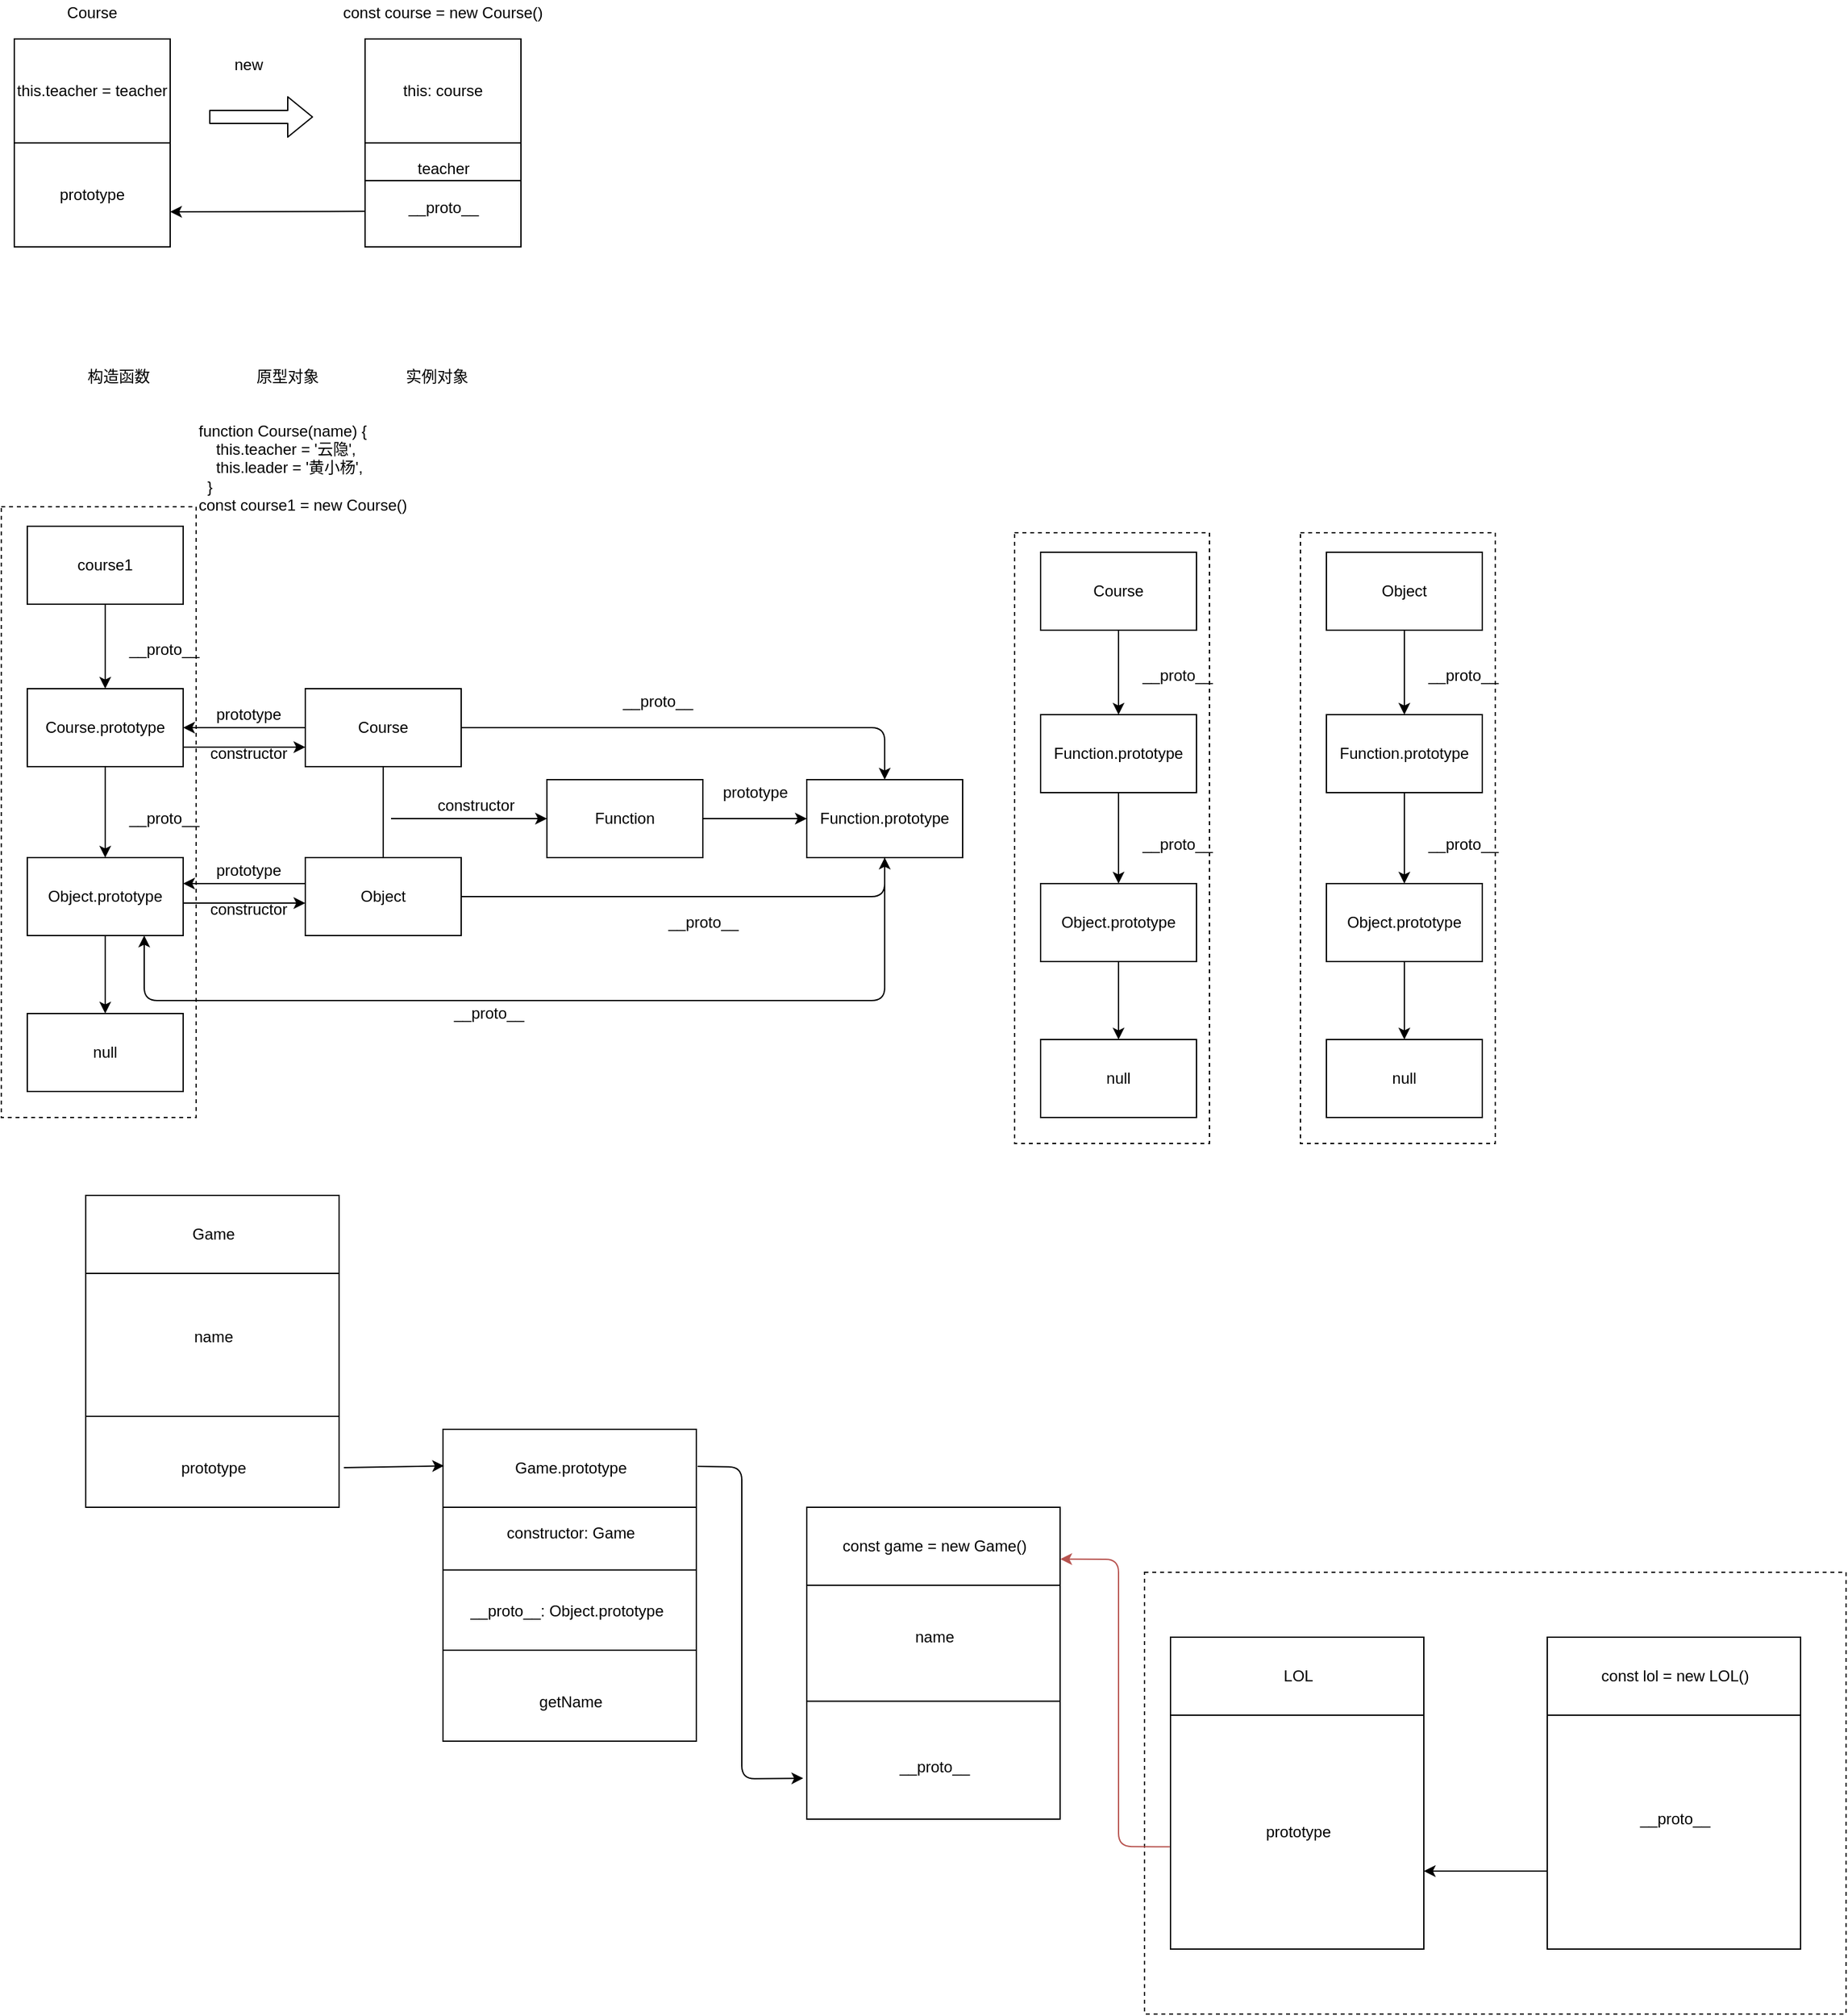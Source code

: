 <mxfile version="14.9.0" type="device"><diagram id="LQ7-gzICM1_8aL6yEvhV" name="Page-1"><mxGraphModel dx="795" dy="507" grid="1" gridSize="10" guides="1" tooltips="1" connect="1" arrows="1" fold="1" page="1" pageScale="1" pageWidth="827" pageHeight="1169" math="0" shadow="0"><root><mxCell id="0"/><mxCell id="1" parent="0"/><mxCell id="ieUwX2_9Vpsuv_5BSRid-130" value="" style="rounded=0;whiteSpace=wrap;html=1;align=left;dashed=1;" vertex="1" parent="1"><mxGeometry x="940" y="1360" width="540" height="340" as="geometry"/></mxCell><mxCell id="ieUwX2_9Vpsuv_5BSRid-45" value="" style="rounded=0;whiteSpace=wrap;html=1;align=left;dashed=1;" vertex="1" parent="1"><mxGeometry x="60" y="540" width="150" height="470" as="geometry"/></mxCell><mxCell id="ieUwX2_9Vpsuv_5BSRid-2" value="" style="rounded=0;whiteSpace=wrap;html=1;" vertex="1" parent="1"><mxGeometry x="70" y="180" width="120" height="160" as="geometry"/></mxCell><mxCell id="ieUwX2_9Vpsuv_5BSRid-3" value="Course" style="text;html=1;strokeColor=none;fillColor=none;align=center;verticalAlign=middle;whiteSpace=wrap;rounded=0;" vertex="1" parent="1"><mxGeometry x="110" y="150" width="40" height="20" as="geometry"/></mxCell><mxCell id="ieUwX2_9Vpsuv_5BSRid-4" value="" style="endArrow=none;html=1;exitX=0;exitY=0.5;exitDx=0;exitDy=0;entryX=1;entryY=0.5;entryDx=0;entryDy=0;" edge="1" parent="1" source="ieUwX2_9Vpsuv_5BSRid-2" target="ieUwX2_9Vpsuv_5BSRid-2"><mxGeometry width="50" height="50" relative="1" as="geometry"><mxPoint x="220" y="290" as="sourcePoint"/><mxPoint x="270" y="240" as="targetPoint"/></mxGeometry></mxCell><mxCell id="ieUwX2_9Vpsuv_5BSRid-5" value="prototype" style="text;html=1;strokeColor=none;fillColor=none;align=center;verticalAlign=middle;whiteSpace=wrap;rounded=0;" vertex="1" parent="1"><mxGeometry x="110" y="290" width="40" height="20" as="geometry"/></mxCell><mxCell id="ieUwX2_9Vpsuv_5BSRid-6" value="this.teacher = teacher" style="text;html=1;strokeColor=none;fillColor=none;align=center;verticalAlign=middle;whiteSpace=wrap;rounded=0;" vertex="1" parent="1"><mxGeometry x="70" y="210" width="120" height="20" as="geometry"/></mxCell><mxCell id="ieUwX2_9Vpsuv_5BSRid-7" value="" style="shape=flexArrow;endArrow=classic;html=1;" edge="1" parent="1"><mxGeometry width="50" height="50" relative="1" as="geometry"><mxPoint x="220" y="240" as="sourcePoint"/><mxPoint x="300" y="240" as="targetPoint"/></mxGeometry></mxCell><mxCell id="ieUwX2_9Vpsuv_5BSRid-8" value="new" style="text;html=1;align=center;verticalAlign=middle;resizable=0;points=[];autosize=1;strokeColor=none;" vertex="1" parent="1"><mxGeometry x="230" y="190" width="40" height="20" as="geometry"/></mxCell><mxCell id="ieUwX2_9Vpsuv_5BSRid-9" value="" style="rounded=0;whiteSpace=wrap;html=1;" vertex="1" parent="1"><mxGeometry x="340" y="180" width="120" height="160" as="geometry"/></mxCell><mxCell id="ieUwX2_9Vpsuv_5BSRid-10" value="const course = new Course()" style="text;html=1;strokeColor=none;fillColor=none;align=center;verticalAlign=middle;whiteSpace=wrap;rounded=0;" vertex="1" parent="1"><mxGeometry x="305" y="150" width="190" height="20" as="geometry"/></mxCell><mxCell id="ieUwX2_9Vpsuv_5BSRid-11" value="" style="endArrow=none;html=1;exitX=0;exitY=0.5;exitDx=0;exitDy=0;entryX=1;entryY=0.5;entryDx=0;entryDy=0;" edge="1" parent="1" source="ieUwX2_9Vpsuv_5BSRid-9" target="ieUwX2_9Vpsuv_5BSRid-9"><mxGeometry width="50" height="50" relative="1" as="geometry"><mxPoint x="490" y="290" as="sourcePoint"/><mxPoint x="540" y="240" as="targetPoint"/></mxGeometry></mxCell><mxCell id="ieUwX2_9Vpsuv_5BSRid-13" value="this: course" style="text;html=1;strokeColor=none;fillColor=none;align=center;verticalAlign=middle;whiteSpace=wrap;rounded=0;" vertex="1" parent="1"><mxGeometry x="340" y="210" width="120" height="20" as="geometry"/></mxCell><mxCell id="ieUwX2_9Vpsuv_5BSRid-15" value="" style="endArrow=none;html=1;exitX=0;exitY=0.5;exitDx=0;exitDy=0;entryX=1;entryY=0.5;entryDx=0;entryDy=0;" edge="1" parent="1"><mxGeometry width="50" height="50" relative="1" as="geometry"><mxPoint x="340" y="289" as="sourcePoint"/><mxPoint x="460" y="289" as="targetPoint"/></mxGeometry></mxCell><mxCell id="ieUwX2_9Vpsuv_5BSRid-16" value="teacher" style="text;html=1;align=center;verticalAlign=middle;resizable=0;points=[];autosize=1;strokeColor=none;" vertex="1" parent="1"><mxGeometry x="370" y="270" width="60" height="20" as="geometry"/></mxCell><mxCell id="ieUwX2_9Vpsuv_5BSRid-17" value="__proto__" style="text;html=1;align=center;verticalAlign=middle;resizable=0;points=[];autosize=1;strokeColor=none;" vertex="1" parent="1"><mxGeometry x="365" y="300" width="70" height="20" as="geometry"/></mxCell><mxCell id="ieUwX2_9Vpsuv_5BSRid-18" value="" style="endArrow=classic;html=1;exitX=-0.002;exitY=0.829;exitDx=0;exitDy=0;exitPerimeter=0;" edge="1" parent="1" source="ieUwX2_9Vpsuv_5BSRid-9"><mxGeometry width="50" height="50" relative="1" as="geometry"><mxPoint x="290" y="280" as="sourcePoint"/><mxPoint x="190" y="313" as="targetPoint"/></mxGeometry></mxCell><mxCell id="ieUwX2_9Vpsuv_5BSRid-20" value="构造函数" style="text;html=1;align=center;verticalAlign=middle;resizable=0;points=[];autosize=1;strokeColor=none;" vertex="1" parent="1"><mxGeometry x="120" y="430" width="60" height="20" as="geometry"/></mxCell><mxCell id="ieUwX2_9Vpsuv_5BSRid-21" value="原型对象" style="text;html=1;align=center;verticalAlign=middle;resizable=0;points=[];autosize=1;strokeColor=none;" vertex="1" parent="1"><mxGeometry x="250" y="430" width="60" height="20" as="geometry"/></mxCell><mxCell id="ieUwX2_9Vpsuv_5BSRid-22" value="实例对象" style="text;html=1;align=center;verticalAlign=middle;resizable=0;points=[];autosize=1;strokeColor=none;" vertex="1" parent="1"><mxGeometry x="365" y="430" width="60" height="20" as="geometry"/></mxCell><mxCell id="ieUwX2_9Vpsuv_5BSRid-24" value="&lt;div&gt;function Course(name) {&lt;/div&gt;&lt;div&gt;&amp;nbsp; &amp;nbsp; this.teacher = '云隐',&lt;/div&gt;&lt;div&gt;&amp;nbsp; &amp;nbsp; this.leader = '黄小杨',&lt;/div&gt;&lt;div&gt;&amp;nbsp; }&lt;/div&gt;&lt;div&gt;const course1 = new Course()&lt;/div&gt;" style="text;html=1;align=left;verticalAlign=middle;resizable=0;points=[];autosize=1;strokeColor=none;" vertex="1" parent="1"><mxGeometry x="210" y="475" width="180" height="70" as="geometry"/></mxCell><mxCell id="ieUwX2_9Vpsuv_5BSRid-27" value="" style="edgeStyle=orthogonalEdgeStyle;rounded=0;orthogonalLoop=1;jettySize=auto;html=1;" edge="1" parent="1" source="ieUwX2_9Vpsuv_5BSRid-25" target="ieUwX2_9Vpsuv_5BSRid-26"><mxGeometry relative="1" as="geometry"/></mxCell><mxCell id="ieUwX2_9Vpsuv_5BSRid-25" value="course1" style="rounded=0;whiteSpace=wrap;html=1;align=center;" vertex="1" parent="1"><mxGeometry x="80" y="555" width="120" height="60" as="geometry"/></mxCell><mxCell id="ieUwX2_9Vpsuv_5BSRid-35" value="" style="edgeStyle=orthogonalEdgeStyle;rounded=0;orthogonalLoop=1;jettySize=auto;html=1;" edge="1" parent="1" source="ieUwX2_9Vpsuv_5BSRid-26" target="ieUwX2_9Vpsuv_5BSRid-34"><mxGeometry relative="1" as="geometry"/></mxCell><mxCell id="ieUwX2_9Vpsuv_5BSRid-26" value="Course.prototype" style="rounded=0;whiteSpace=wrap;html=1;align=center;" vertex="1" parent="1"><mxGeometry x="80" y="680" width="120" height="60" as="geometry"/></mxCell><mxCell id="ieUwX2_9Vpsuv_5BSRid-28" value="__proto__" style="text;html=1;align=center;verticalAlign=middle;resizable=0;points=[];autosize=1;strokeColor=none;" vertex="1" parent="1"><mxGeometry x="150" y="640" width="70" height="20" as="geometry"/></mxCell><mxCell id="ieUwX2_9Vpsuv_5BSRid-30" value="" style="edgeStyle=orthogonalEdgeStyle;rounded=0;orthogonalLoop=1;jettySize=auto;html=1;" edge="1" parent="1" source="ieUwX2_9Vpsuv_5BSRid-29" target="ieUwX2_9Vpsuv_5BSRid-26"><mxGeometry relative="1" as="geometry"/></mxCell><mxCell id="ieUwX2_9Vpsuv_5BSRid-29" value="Course" style="rounded=0;whiteSpace=wrap;html=1;align=center;" vertex="1" parent="1"><mxGeometry x="294" y="680" width="120" height="60" as="geometry"/></mxCell><mxCell id="ieUwX2_9Vpsuv_5BSRid-31" value="prototype" style="text;html=1;align=center;verticalAlign=middle;resizable=0;points=[];autosize=1;strokeColor=none;" vertex="1" parent="1"><mxGeometry x="215" y="690" width="70" height="20" as="geometry"/></mxCell><mxCell id="ieUwX2_9Vpsuv_5BSRid-32" value="" style="endArrow=classic;html=1;exitX=1;exitY=0.75;exitDx=0;exitDy=0;entryX=0;entryY=0.75;entryDx=0;entryDy=0;" edge="1" parent="1" source="ieUwX2_9Vpsuv_5BSRid-26" target="ieUwX2_9Vpsuv_5BSRid-29"><mxGeometry width="50" height="50" relative="1" as="geometry"><mxPoint x="260" y="710" as="sourcePoint"/><mxPoint x="310" y="660" as="targetPoint"/></mxGeometry></mxCell><mxCell id="ieUwX2_9Vpsuv_5BSRid-33" value="constructor" style="text;html=1;align=center;verticalAlign=middle;resizable=0;points=[];autosize=1;strokeColor=none;" vertex="1" parent="1"><mxGeometry x="215" y="720" width="70" height="20" as="geometry"/></mxCell><mxCell id="ieUwX2_9Vpsuv_5BSRid-44" value="" style="edgeStyle=orthogonalEdgeStyle;rounded=0;orthogonalLoop=1;jettySize=auto;html=1;" edge="1" parent="1" source="ieUwX2_9Vpsuv_5BSRid-34" target="ieUwX2_9Vpsuv_5BSRid-43"><mxGeometry relative="1" as="geometry"/></mxCell><mxCell id="ieUwX2_9Vpsuv_5BSRid-34" value="Object.prototype" style="rounded=0;whiteSpace=wrap;html=1;align=center;" vertex="1" parent="1"><mxGeometry x="80" y="810" width="120" height="60" as="geometry"/></mxCell><mxCell id="ieUwX2_9Vpsuv_5BSRid-36" value="__proto__" style="text;html=1;align=center;verticalAlign=middle;resizable=0;points=[];autosize=1;strokeColor=none;" vertex="1" parent="1"><mxGeometry x="150" y="770" width="70" height="20" as="geometry"/></mxCell><mxCell id="ieUwX2_9Vpsuv_5BSRid-37" value="Object" style="rounded=0;whiteSpace=wrap;html=1;align=center;" vertex="1" parent="1"><mxGeometry x="294" y="810" width="120" height="60" as="geometry"/></mxCell><mxCell id="ieUwX2_9Vpsuv_5BSRid-39" value="" style="edgeStyle=orthogonalEdgeStyle;rounded=0;orthogonalLoop=1;jettySize=auto;html=1;" edge="1" parent="1"><mxGeometry relative="1" as="geometry"><mxPoint x="294" y="830" as="sourcePoint"/><mxPoint x="200" y="830" as="targetPoint"/></mxGeometry></mxCell><mxCell id="ieUwX2_9Vpsuv_5BSRid-40" value="prototype" style="text;html=1;align=center;verticalAlign=middle;resizable=0;points=[];autosize=1;strokeColor=none;" vertex="1" parent="1"><mxGeometry x="215" y="810" width="70" height="20" as="geometry"/></mxCell><mxCell id="ieUwX2_9Vpsuv_5BSRid-41" value="" style="endArrow=classic;html=1;exitX=1;exitY=0.75;exitDx=0;exitDy=0;entryX=0;entryY=0.75;entryDx=0;entryDy=0;" edge="1" parent="1"><mxGeometry width="50" height="50" relative="1" as="geometry"><mxPoint x="200" y="845" as="sourcePoint"/><mxPoint x="294" y="845" as="targetPoint"/></mxGeometry></mxCell><mxCell id="ieUwX2_9Vpsuv_5BSRid-42" value="constructor" style="text;html=1;align=center;verticalAlign=middle;resizable=0;points=[];autosize=1;strokeColor=none;" vertex="1" parent="1"><mxGeometry x="215" y="840" width="70" height="20" as="geometry"/></mxCell><mxCell id="ieUwX2_9Vpsuv_5BSRid-43" value="null" style="rounded=0;whiteSpace=wrap;html=1;align=center;" vertex="1" parent="1"><mxGeometry x="80" y="930" width="120" height="60" as="geometry"/></mxCell><mxCell id="ieUwX2_9Vpsuv_5BSRid-46" value="" style="endArrow=none;html=1;exitX=0.5;exitY=0;exitDx=0;exitDy=0;entryX=0.5;entryY=1;entryDx=0;entryDy=0;" edge="1" parent="1" source="ieUwX2_9Vpsuv_5BSRid-37" target="ieUwX2_9Vpsuv_5BSRid-29"><mxGeometry width="50" height="50" relative="1" as="geometry"><mxPoint x="400" y="800" as="sourcePoint"/><mxPoint x="450" y="750" as="targetPoint"/></mxGeometry></mxCell><mxCell id="ieUwX2_9Vpsuv_5BSRid-47" value="" style="endArrow=classic;html=1;" edge="1" parent="1"><mxGeometry width="50" height="50" relative="1" as="geometry"><mxPoint x="360" y="780" as="sourcePoint"/><mxPoint x="480" y="780" as="targetPoint"/></mxGeometry></mxCell><mxCell id="ieUwX2_9Vpsuv_5BSRid-51" value="" style="edgeStyle=orthogonalEdgeStyle;rounded=0;orthogonalLoop=1;jettySize=auto;html=1;" edge="1" parent="1" source="ieUwX2_9Vpsuv_5BSRid-48" target="ieUwX2_9Vpsuv_5BSRid-50"><mxGeometry relative="1" as="geometry"/></mxCell><mxCell id="ieUwX2_9Vpsuv_5BSRid-48" value="Function" style="rounded=0;whiteSpace=wrap;html=1;align=center;" vertex="1" parent="1"><mxGeometry x="480" y="750" width="120" height="60" as="geometry"/></mxCell><mxCell id="ieUwX2_9Vpsuv_5BSRid-49" value="constructor" style="text;html=1;align=center;verticalAlign=middle;resizable=0;points=[];autosize=1;strokeColor=none;" vertex="1" parent="1"><mxGeometry x="390" y="760" width="70" height="20" as="geometry"/></mxCell><mxCell id="ieUwX2_9Vpsuv_5BSRid-50" value="Function.prototype" style="rounded=0;whiteSpace=wrap;html=1;align=center;" vertex="1" parent="1"><mxGeometry x="680" y="750" width="120" height="60" as="geometry"/></mxCell><mxCell id="ieUwX2_9Vpsuv_5BSRid-52" value="prototype" style="text;html=1;align=center;verticalAlign=middle;resizable=0;points=[];autosize=1;strokeColor=none;" vertex="1" parent="1"><mxGeometry x="605" y="750" width="70" height="20" as="geometry"/></mxCell><mxCell id="ieUwX2_9Vpsuv_5BSRid-53" value="" style="endArrow=classic;html=1;exitX=0.5;exitY=1;exitDx=0;exitDy=0;entryX=0.75;entryY=1;entryDx=0;entryDy=0;" edge="1" parent="1" source="ieUwX2_9Vpsuv_5BSRid-50" target="ieUwX2_9Vpsuv_5BSRid-34"><mxGeometry width="50" height="50" relative="1" as="geometry"><mxPoint x="540" y="950" as="sourcePoint"/><mxPoint x="270" y="910" as="targetPoint"/><Array as="points"><mxPoint x="740" y="920"/><mxPoint x="170" y="920"/></Array></mxGeometry></mxCell><mxCell id="ieUwX2_9Vpsuv_5BSRid-54" value="__proto__" style="text;html=1;align=center;verticalAlign=middle;resizable=0;points=[];autosize=1;strokeColor=none;" vertex="1" parent="1"><mxGeometry x="400" y="920" width="70" height="20" as="geometry"/></mxCell><mxCell id="ieUwX2_9Vpsuv_5BSRid-55" value="" style="endArrow=classic;html=1;exitX=1;exitY=0.5;exitDx=0;exitDy=0;entryX=0.5;entryY=0;entryDx=0;entryDy=0;" edge="1" parent="1" source="ieUwX2_9Vpsuv_5BSRid-29" target="ieUwX2_9Vpsuv_5BSRid-50"><mxGeometry width="50" height="50" relative="1" as="geometry"><mxPoint x="480" y="830" as="sourcePoint"/><mxPoint x="530" y="780" as="targetPoint"/><Array as="points"><mxPoint x="740" y="710"/></Array></mxGeometry></mxCell><mxCell id="ieUwX2_9Vpsuv_5BSRid-56" value="" style="endArrow=classic;html=1;exitX=1;exitY=0.5;exitDx=0;exitDy=0;entryX=0.5;entryY=1;entryDx=0;entryDy=0;" edge="1" parent="1" source="ieUwX2_9Vpsuv_5BSRid-37" target="ieUwX2_9Vpsuv_5BSRid-50"><mxGeometry width="50" height="50" relative="1" as="geometry"><mxPoint x="424" y="720" as="sourcePoint"/><mxPoint x="750" y="760" as="targetPoint"/><Array as="points"><mxPoint x="740" y="840"/></Array></mxGeometry></mxCell><mxCell id="ieUwX2_9Vpsuv_5BSRid-57" value="__proto__" style="text;html=1;align=center;verticalAlign=middle;resizable=0;points=[];autosize=1;strokeColor=none;" vertex="1" parent="1"><mxGeometry x="565" y="850" width="70" height="20" as="geometry"/></mxCell><mxCell id="ieUwX2_9Vpsuv_5BSRid-58" value="__proto__" style="text;html=1;align=center;verticalAlign=middle;resizable=0;points=[];autosize=1;strokeColor=none;" vertex="1" parent="1"><mxGeometry x="530" y="680" width="70" height="20" as="geometry"/></mxCell><mxCell id="ieUwX2_9Vpsuv_5BSRid-59" value="" style="rounded=0;whiteSpace=wrap;html=1;align=left;dashed=1;" vertex="1" parent="1"><mxGeometry x="840" y="560" width="150" height="470" as="geometry"/></mxCell><mxCell id="ieUwX2_9Vpsuv_5BSRid-60" value="" style="edgeStyle=orthogonalEdgeStyle;rounded=0;orthogonalLoop=1;jettySize=auto;html=1;" edge="1" parent="1" source="ieUwX2_9Vpsuv_5BSRid-61" target="ieUwX2_9Vpsuv_5BSRid-63"><mxGeometry relative="1" as="geometry"/></mxCell><mxCell id="ieUwX2_9Vpsuv_5BSRid-61" value="Course" style="rounded=0;whiteSpace=wrap;html=1;align=center;" vertex="1" parent="1"><mxGeometry x="860" y="575" width="120" height="60" as="geometry"/></mxCell><mxCell id="ieUwX2_9Vpsuv_5BSRid-62" value="" style="edgeStyle=orthogonalEdgeStyle;rounded=0;orthogonalLoop=1;jettySize=auto;html=1;" edge="1" parent="1" source="ieUwX2_9Vpsuv_5BSRid-63" target="ieUwX2_9Vpsuv_5BSRid-66"><mxGeometry relative="1" as="geometry"/></mxCell><mxCell id="ieUwX2_9Vpsuv_5BSRid-63" value="Function.prototype" style="rounded=0;whiteSpace=wrap;html=1;align=center;" vertex="1" parent="1"><mxGeometry x="860" y="700" width="120" height="60" as="geometry"/></mxCell><mxCell id="ieUwX2_9Vpsuv_5BSRid-64" value="__proto__" style="text;html=1;align=center;verticalAlign=middle;resizable=0;points=[];autosize=1;strokeColor=none;" vertex="1" parent="1"><mxGeometry x="930" y="660" width="70" height="20" as="geometry"/></mxCell><mxCell id="ieUwX2_9Vpsuv_5BSRid-65" value="" style="edgeStyle=orthogonalEdgeStyle;rounded=0;orthogonalLoop=1;jettySize=auto;html=1;" edge="1" parent="1" source="ieUwX2_9Vpsuv_5BSRid-66" target="ieUwX2_9Vpsuv_5BSRid-68"><mxGeometry relative="1" as="geometry"/></mxCell><mxCell id="ieUwX2_9Vpsuv_5BSRid-66" value="Object.prototype" style="rounded=0;whiteSpace=wrap;html=1;align=center;" vertex="1" parent="1"><mxGeometry x="860" y="830" width="120" height="60" as="geometry"/></mxCell><mxCell id="ieUwX2_9Vpsuv_5BSRid-67" value="__proto__" style="text;html=1;align=center;verticalAlign=middle;resizable=0;points=[];autosize=1;strokeColor=none;" vertex="1" parent="1"><mxGeometry x="930" y="790" width="70" height="20" as="geometry"/></mxCell><mxCell id="ieUwX2_9Vpsuv_5BSRid-68" value="null" style="rounded=0;whiteSpace=wrap;html=1;align=center;" vertex="1" parent="1"><mxGeometry x="860" y="950" width="120" height="60" as="geometry"/></mxCell><mxCell id="ieUwX2_9Vpsuv_5BSRid-80" value="" style="rounded=0;whiteSpace=wrap;html=1;align=left;dashed=1;" vertex="1" parent="1"><mxGeometry x="1060" y="560" width="150" height="470" as="geometry"/></mxCell><mxCell id="ieUwX2_9Vpsuv_5BSRid-81" value="" style="edgeStyle=orthogonalEdgeStyle;rounded=0;orthogonalLoop=1;jettySize=auto;html=1;" edge="1" parent="1" source="ieUwX2_9Vpsuv_5BSRid-82" target="ieUwX2_9Vpsuv_5BSRid-84"><mxGeometry relative="1" as="geometry"/></mxCell><mxCell id="ieUwX2_9Vpsuv_5BSRid-82" value="Object" style="rounded=0;whiteSpace=wrap;html=1;align=center;" vertex="1" parent="1"><mxGeometry x="1080" y="575" width="120" height="60" as="geometry"/></mxCell><mxCell id="ieUwX2_9Vpsuv_5BSRid-83" value="" style="edgeStyle=orthogonalEdgeStyle;rounded=0;orthogonalLoop=1;jettySize=auto;html=1;" edge="1" parent="1" source="ieUwX2_9Vpsuv_5BSRid-84" target="ieUwX2_9Vpsuv_5BSRid-87"><mxGeometry relative="1" as="geometry"/></mxCell><mxCell id="ieUwX2_9Vpsuv_5BSRid-84" value="Function.prototype" style="rounded=0;whiteSpace=wrap;html=1;align=center;" vertex="1" parent="1"><mxGeometry x="1080" y="700" width="120" height="60" as="geometry"/></mxCell><mxCell id="ieUwX2_9Vpsuv_5BSRid-85" value="__proto__" style="text;html=1;align=center;verticalAlign=middle;resizable=0;points=[];autosize=1;strokeColor=none;" vertex="1" parent="1"><mxGeometry x="1150" y="660" width="70" height="20" as="geometry"/></mxCell><mxCell id="ieUwX2_9Vpsuv_5BSRid-86" value="" style="edgeStyle=orthogonalEdgeStyle;rounded=0;orthogonalLoop=1;jettySize=auto;html=1;" edge="1" parent="1" source="ieUwX2_9Vpsuv_5BSRid-87" target="ieUwX2_9Vpsuv_5BSRid-89"><mxGeometry relative="1" as="geometry"/></mxCell><mxCell id="ieUwX2_9Vpsuv_5BSRid-87" value="Object.prototype" style="rounded=0;whiteSpace=wrap;html=1;align=center;" vertex="1" parent="1"><mxGeometry x="1080" y="830" width="120" height="60" as="geometry"/></mxCell><mxCell id="ieUwX2_9Vpsuv_5BSRid-88" value="__proto__" style="text;html=1;align=center;verticalAlign=middle;resizable=0;points=[];autosize=1;strokeColor=none;" vertex="1" parent="1"><mxGeometry x="1150" y="790" width="70" height="20" as="geometry"/></mxCell><mxCell id="ieUwX2_9Vpsuv_5BSRid-89" value="null" style="rounded=0;whiteSpace=wrap;html=1;align=center;" vertex="1" parent="1"><mxGeometry x="1080" y="950" width="120" height="60" as="geometry"/></mxCell><mxCell id="ieUwX2_9Vpsuv_5BSRid-90" value="" style="rounded=0;whiteSpace=wrap;html=1;align=left;" vertex="1" parent="1"><mxGeometry x="125" y="1070" width="195" height="240" as="geometry"/></mxCell><mxCell id="ieUwX2_9Vpsuv_5BSRid-91" value="" style="endArrow=none;html=1;exitX=0;exitY=0.25;exitDx=0;exitDy=0;entryX=1;entryY=0.25;entryDx=0;entryDy=0;" edge="1" parent="1" source="ieUwX2_9Vpsuv_5BSRid-90" target="ieUwX2_9Vpsuv_5BSRid-90"><mxGeometry width="50" height="50" relative="1" as="geometry"><mxPoint x="390" y="1130" as="sourcePoint"/><mxPoint x="440" y="1080" as="targetPoint"/></mxGeometry></mxCell><mxCell id="ieUwX2_9Vpsuv_5BSRid-92" value="" style="endArrow=none;html=1;exitX=0;exitY=0.25;exitDx=0;exitDy=0;entryX=1;entryY=0.25;entryDx=0;entryDy=0;" edge="1" parent="1"><mxGeometry width="50" height="50" relative="1" as="geometry"><mxPoint x="125" y="1240" as="sourcePoint"/><mxPoint x="320" y="1240" as="targetPoint"/></mxGeometry></mxCell><mxCell id="ieUwX2_9Vpsuv_5BSRid-93" value="Game" style="text;html=1;align=center;verticalAlign=middle;resizable=0;points=[];autosize=1;strokeColor=none;" vertex="1" parent="1"><mxGeometry x="197.5" y="1090" width="50" height="20" as="geometry"/></mxCell><mxCell id="ieUwX2_9Vpsuv_5BSRid-94" value="name" style="text;html=1;align=center;verticalAlign=middle;resizable=0;points=[];autosize=1;strokeColor=none;" vertex="1" parent="1"><mxGeometry x="197.5" y="1169" width="50" height="20" as="geometry"/></mxCell><mxCell id="ieUwX2_9Vpsuv_5BSRid-95" value="prototype" style="text;html=1;align=center;verticalAlign=middle;resizable=0;points=[];autosize=1;strokeColor=none;" vertex="1" parent="1"><mxGeometry x="187.5" y="1270" width="70" height="20" as="geometry"/></mxCell><mxCell id="ieUwX2_9Vpsuv_5BSRid-96" value="" style="rounded=0;whiteSpace=wrap;html=1;align=left;" vertex="1" parent="1"><mxGeometry x="400" y="1250" width="195" height="240" as="geometry"/></mxCell><mxCell id="ieUwX2_9Vpsuv_5BSRid-97" value="" style="endArrow=none;html=1;exitX=0;exitY=0.25;exitDx=0;exitDy=0;entryX=1;entryY=0.25;entryDx=0;entryDy=0;" edge="1" parent="1" source="ieUwX2_9Vpsuv_5BSRid-96" target="ieUwX2_9Vpsuv_5BSRid-96"><mxGeometry width="50" height="50" relative="1" as="geometry"><mxPoint x="665" y="1310" as="sourcePoint"/><mxPoint x="715" y="1260" as="targetPoint"/></mxGeometry></mxCell><mxCell id="ieUwX2_9Vpsuv_5BSRid-98" value="" style="endArrow=none;html=1;exitX=0;exitY=0.25;exitDx=0;exitDy=0;entryX=1;entryY=0.25;entryDx=0;entryDy=0;" edge="1" parent="1"><mxGeometry width="50" height="50" relative="1" as="geometry"><mxPoint x="400" y="1420" as="sourcePoint"/><mxPoint x="595" y="1420" as="targetPoint"/></mxGeometry></mxCell><mxCell id="ieUwX2_9Vpsuv_5BSRid-99" value="Game.prototype" style="text;html=1;align=center;verticalAlign=middle;resizable=0;points=[];autosize=1;strokeColor=none;" vertex="1" parent="1"><mxGeometry x="447.5" y="1270" width="100" height="20" as="geometry"/></mxCell><mxCell id="ieUwX2_9Vpsuv_5BSRid-101" value="getName" style="text;html=1;align=center;verticalAlign=middle;resizable=0;points=[];autosize=1;strokeColor=none;" vertex="1" parent="1"><mxGeometry x="467.5" y="1450" width="60" height="20" as="geometry"/></mxCell><mxCell id="ieUwX2_9Vpsuv_5BSRid-102" value="" style="endArrow=none;html=1;exitX=0;exitY=0.25;exitDx=0;exitDy=0;entryX=1;entryY=0.25;entryDx=0;entryDy=0;" edge="1" parent="1"><mxGeometry width="50" height="50" relative="1" as="geometry"><mxPoint x="400" y="1358.29" as="sourcePoint"/><mxPoint x="595" y="1358.29" as="targetPoint"/></mxGeometry></mxCell><mxCell id="ieUwX2_9Vpsuv_5BSRid-103" value="constructor: Game" style="text;html=1;align=center;verticalAlign=middle;resizable=0;points=[];autosize=1;strokeColor=none;" vertex="1" parent="1"><mxGeometry x="442.5" y="1320" width="110" height="20" as="geometry"/></mxCell><mxCell id="ieUwX2_9Vpsuv_5BSRid-104" value="__proto__: Object.prototype" style="text;html=1;align=center;verticalAlign=middle;resizable=0;points=[];autosize=1;strokeColor=none;" vertex="1" parent="1"><mxGeometry x="415" y="1380" width="160" height="20" as="geometry"/></mxCell><mxCell id="ieUwX2_9Vpsuv_5BSRid-105" value="" style="endArrow=classic;html=1;exitX=1.019;exitY=0.873;exitDx=0;exitDy=0;exitPerimeter=0;entryX=0.004;entryY=0.117;entryDx=0;entryDy=0;entryPerimeter=0;" edge="1" parent="1" source="ieUwX2_9Vpsuv_5BSRid-90" target="ieUwX2_9Vpsuv_5BSRid-96"><mxGeometry width="50" height="50" relative="1" as="geometry"><mxPoint x="390" y="1400" as="sourcePoint"/><mxPoint x="440" y="1350" as="targetPoint"/></mxGeometry></mxCell><mxCell id="ieUwX2_9Vpsuv_5BSRid-106" value="" style="rounded=0;whiteSpace=wrap;html=1;align=left;" vertex="1" parent="1"><mxGeometry x="680" y="1310" width="195" height="240" as="geometry"/></mxCell><mxCell id="ieUwX2_9Vpsuv_5BSRid-107" value="" style="endArrow=none;html=1;exitX=0;exitY=0.25;exitDx=0;exitDy=0;entryX=1;entryY=0.25;entryDx=0;entryDy=0;" edge="1" parent="1" source="ieUwX2_9Vpsuv_5BSRid-106" target="ieUwX2_9Vpsuv_5BSRid-106"><mxGeometry width="50" height="50" relative="1" as="geometry"><mxPoint x="945" y="1370" as="sourcePoint"/><mxPoint x="995" y="1320" as="targetPoint"/></mxGeometry></mxCell><mxCell id="ieUwX2_9Vpsuv_5BSRid-109" value="const game = new Game()" style="text;html=1;align=center;verticalAlign=middle;resizable=0;points=[];autosize=1;strokeColor=none;" vertex="1" parent="1"><mxGeometry x="697.5" y="1330" width="160" height="20" as="geometry"/></mxCell><mxCell id="ieUwX2_9Vpsuv_5BSRid-111" value="" style="endArrow=none;html=1;exitX=0;exitY=0.25;exitDx=0;exitDy=0;entryX=1;entryY=0.25;entryDx=0;entryDy=0;" edge="1" parent="1"><mxGeometry width="50" height="50" relative="1" as="geometry"><mxPoint x="680" y="1459.29" as="sourcePoint"/><mxPoint x="875" y="1459.29" as="targetPoint"/></mxGeometry></mxCell><mxCell id="ieUwX2_9Vpsuv_5BSRid-112" value="name" style="text;html=1;align=center;verticalAlign=middle;resizable=0;points=[];autosize=1;strokeColor=none;" vertex="1" parent="1"><mxGeometry x="752.5" y="1400" width="50" height="20" as="geometry"/></mxCell><mxCell id="ieUwX2_9Vpsuv_5BSRid-113" value="__proto__" style="text;html=1;align=center;verticalAlign=middle;resizable=0;points=[];autosize=1;strokeColor=none;" vertex="1" parent="1"><mxGeometry x="742.5" y="1500" width="70" height="20" as="geometry"/></mxCell><mxCell id="ieUwX2_9Vpsuv_5BSRid-114" value="" style="endArrow=classic;html=1;exitX=1.005;exitY=0.119;exitDx=0;exitDy=0;exitPerimeter=0;entryX=-0.014;entryY=0.869;entryDx=0;entryDy=0;entryPerimeter=0;" edge="1" parent="1" source="ieUwX2_9Vpsuv_5BSRid-96" target="ieUwX2_9Vpsuv_5BSRid-106"><mxGeometry width="50" height="50" relative="1" as="geometry"><mxPoint x="530" y="1410" as="sourcePoint"/><mxPoint x="580" y="1360" as="targetPoint"/><Array as="points"><mxPoint x="630" y="1279"/><mxPoint x="630" y="1519"/></Array></mxGeometry></mxCell><mxCell id="ieUwX2_9Vpsuv_5BSRid-115" value="" style="rounded=0;whiteSpace=wrap;html=1;align=left;" vertex="1" parent="1"><mxGeometry x="960" y="1410" width="195" height="240" as="geometry"/></mxCell><mxCell id="ieUwX2_9Vpsuv_5BSRid-116" value="" style="endArrow=none;html=1;exitX=0;exitY=0.25;exitDx=0;exitDy=0;entryX=1;entryY=0.25;entryDx=0;entryDy=0;" edge="1" parent="1" source="ieUwX2_9Vpsuv_5BSRid-115" target="ieUwX2_9Vpsuv_5BSRid-115"><mxGeometry width="50" height="50" relative="1" as="geometry"><mxPoint x="1225" y="1470" as="sourcePoint"/><mxPoint x="1275" y="1420" as="targetPoint"/></mxGeometry></mxCell><mxCell id="ieUwX2_9Vpsuv_5BSRid-117" value="LOL" style="text;html=1;align=center;verticalAlign=middle;resizable=0;points=[];autosize=1;strokeColor=none;" vertex="1" parent="1"><mxGeometry x="1037.5" y="1430" width="40" height="20" as="geometry"/></mxCell><mxCell id="ieUwX2_9Vpsuv_5BSRid-121" value="prototype" style="text;html=1;align=center;verticalAlign=middle;resizable=0;points=[];autosize=1;strokeColor=none;" vertex="1" parent="1"><mxGeometry x="1022.5" y="1550" width="70" height="20" as="geometry"/></mxCell><mxCell id="ieUwX2_9Vpsuv_5BSRid-122" value="" style="rounded=0;whiteSpace=wrap;html=1;align=left;" vertex="1" parent="1"><mxGeometry x="1250" y="1410" width="195" height="240" as="geometry"/></mxCell><mxCell id="ieUwX2_9Vpsuv_5BSRid-123" value="" style="endArrow=none;html=1;exitX=0;exitY=0.25;exitDx=0;exitDy=0;entryX=1;entryY=0.25;entryDx=0;entryDy=0;" edge="1" parent="1" source="ieUwX2_9Vpsuv_5BSRid-122" target="ieUwX2_9Vpsuv_5BSRid-122"><mxGeometry width="50" height="50" relative="1" as="geometry"><mxPoint x="1515" y="1470" as="sourcePoint"/><mxPoint x="1565" y="1420" as="targetPoint"/></mxGeometry></mxCell><mxCell id="ieUwX2_9Vpsuv_5BSRid-124" value="const lol = new LOL()" style="text;html=1;align=center;verticalAlign=middle;resizable=0;points=[];autosize=1;strokeColor=none;" vertex="1" parent="1"><mxGeometry x="1282.5" y="1430" width="130" height="20" as="geometry"/></mxCell><mxCell id="ieUwX2_9Vpsuv_5BSRid-126" value="__proto__" style="text;html=1;align=center;verticalAlign=middle;resizable=0;points=[];autosize=1;strokeColor=none;" vertex="1" parent="1"><mxGeometry x="1312.5" y="1540" width="70" height="20" as="geometry"/></mxCell><mxCell id="ieUwX2_9Vpsuv_5BSRid-128" value="" style="endArrow=classic;html=1;exitX=0;exitY=0.75;exitDx=0;exitDy=0;entryX=1;entryY=0.75;entryDx=0;entryDy=0;" edge="1" parent="1" source="ieUwX2_9Vpsuv_5BSRid-122" target="ieUwX2_9Vpsuv_5BSRid-115"><mxGeometry width="50" height="50" relative="1" as="geometry"><mxPoint x="1090" y="1600" as="sourcePoint"/><mxPoint x="1140" y="1550" as="targetPoint"/></mxGeometry></mxCell><mxCell id="ieUwX2_9Vpsuv_5BSRid-129" value="" style="endArrow=classic;html=1;exitX=-0.003;exitY=0.672;exitDx=0;exitDy=0;exitPerimeter=0;entryX=1.001;entryY=0.166;entryDx=0;entryDy=0;entryPerimeter=0;fillColor=#f8cecc;strokeColor=#b85450;" edge="1" parent="1" source="ieUwX2_9Vpsuv_5BSRid-115" target="ieUwX2_9Vpsuv_5BSRid-106"><mxGeometry width="50" height="50" relative="1" as="geometry"><mxPoint x="1000" y="1480" as="sourcePoint"/><mxPoint x="1050" y="1430" as="targetPoint"/><Array as="points"><mxPoint x="920" y="1571"/><mxPoint x="920" y="1350"/></Array></mxGeometry></mxCell></root></mxGraphModel></diagram></mxfile>